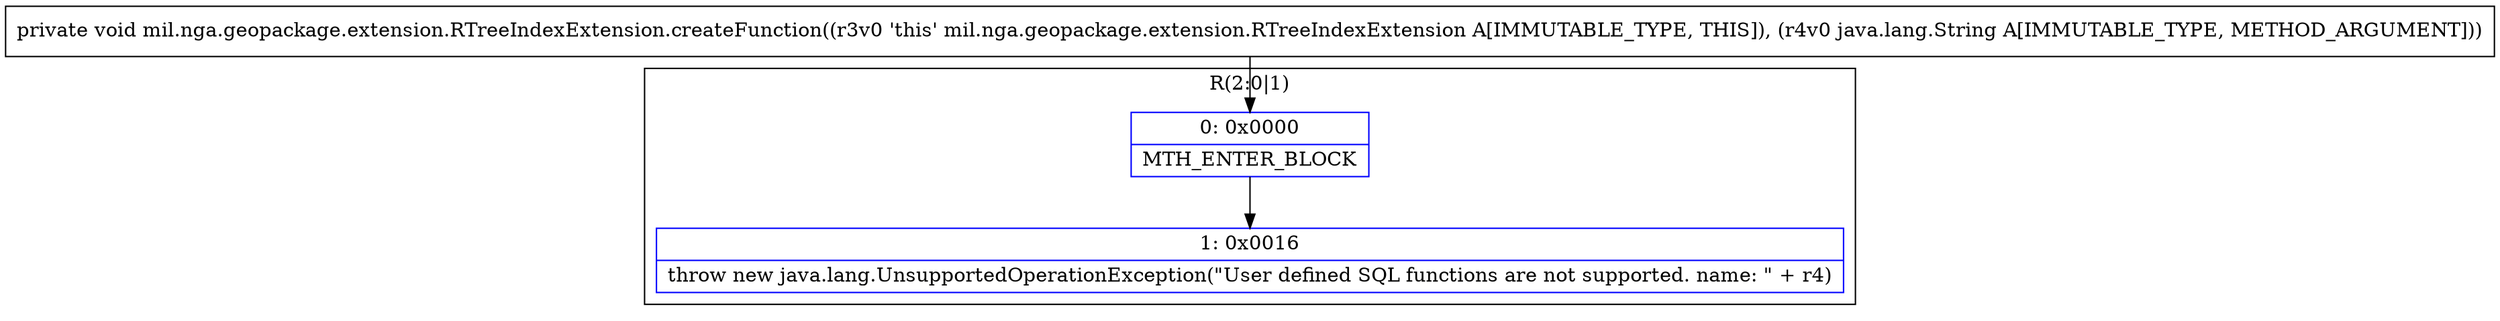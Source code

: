 digraph "CFG formil.nga.geopackage.extension.RTreeIndexExtension.createFunction(Ljava\/lang\/String;)V" {
subgraph cluster_Region_186533115 {
label = "R(2:0|1)";
node [shape=record,color=blue];
Node_0 [shape=record,label="{0\:\ 0x0000|MTH_ENTER_BLOCK\l}"];
Node_1 [shape=record,label="{1\:\ 0x0016|throw new java.lang.UnsupportedOperationException(\"User defined SQL functions are not supported. name: \" + r4)\l}"];
}
MethodNode[shape=record,label="{private void mil.nga.geopackage.extension.RTreeIndexExtension.createFunction((r3v0 'this' mil.nga.geopackage.extension.RTreeIndexExtension A[IMMUTABLE_TYPE, THIS]), (r4v0 java.lang.String A[IMMUTABLE_TYPE, METHOD_ARGUMENT])) }"];
MethodNode -> Node_0;
Node_0 -> Node_1;
}

